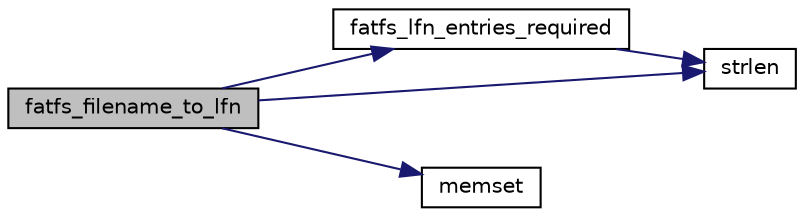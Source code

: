 digraph "fatfs_filename_to_lfn"
{
 // LATEX_PDF_SIZE
  edge [fontname="Helvetica",fontsize="10",labelfontname="Helvetica",labelfontsize="10"];
  node [fontname="Helvetica",fontsize="10",shape=record];
  rankdir="LR";
  Node1 [label="fatfs_filename_to_lfn",height=0.2,width=0.4,color="black", fillcolor="grey75", style="filled", fontcolor="black",tooltip=" "];
  Node1 -> Node2 [color="midnightblue",fontsize="10",style="solid",fontname="Helvetica"];
  Node2 [label="fatfs_lfn_entries_required",height=0.2,width=0.4,color="black", fillcolor="white", style="filled",URL="$fat__misc_8c.html#ac8a7ba27f05e541eda01418c21acca7c",tooltip=" "];
  Node2 -> Node3 [color="midnightblue",fontsize="10",style="solid",fontname="Helvetica"];
  Node3 [label="strlen",height=0.2,width=0.4,color="black", fillcolor="white", style="filled",URL="$lib_8h.html#ae6c8de953239811a34eeeab09458e55e",tooltip=" "];
  Node1 -> Node4 [color="midnightblue",fontsize="10",style="solid",fontname="Helvetica"];
  Node4 [label="memset",height=0.2,width=0.4,color="black", fillcolor="white", style="filled",URL="$string_8h.html#ace4b911463887af5e748326323e99a23",tooltip=" "];
  Node1 -> Node3 [color="midnightblue",fontsize="10",style="solid",fontname="Helvetica"];
}
